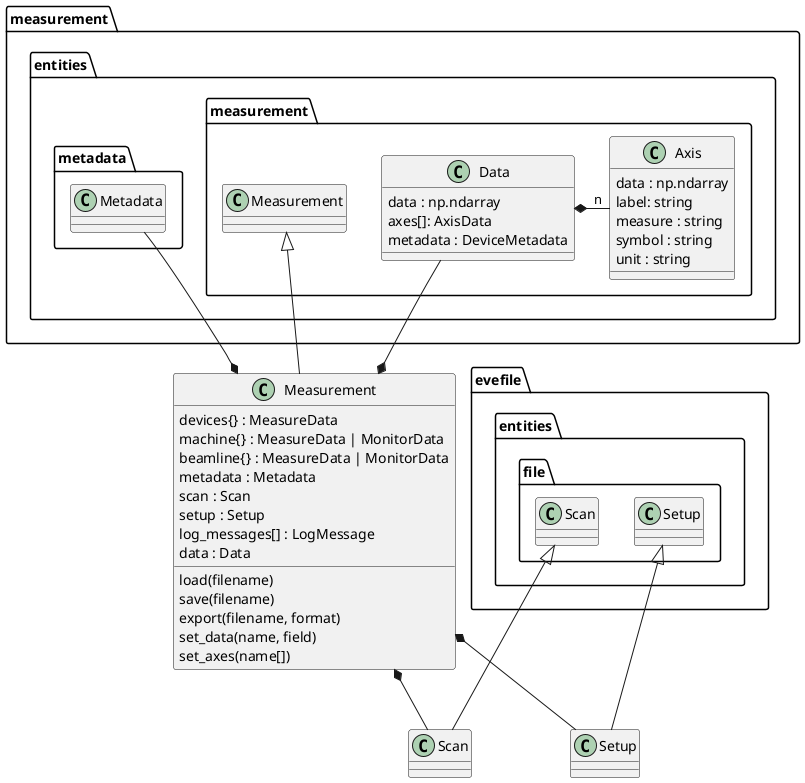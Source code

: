 @startuml
'https://plantuml.com/class-diagram

class Measurement extends measurement.entities.measurement.Measurement {
    devices{} : MeasureData
    machine{} : MeasureData | MonitorData
    beamline{} : MeasureData | MonitorData
    metadata : Metadata
    scan : Scan
    setup : Setup
    log_messages[] : LogMessage
    data : Data

    load(filename)
    save(filename)
    export(filename, format)
    set_data(name, field)
    set_axes(name[])
}

Measurement *-- measurement.entities.metadata.Metadata
Measurement *-- Scan
Measurement *-- Setup

class evefile.entities.file.Scan {
}

class evefile.entities.file.Setup {
}

class Scan extends evefile.entities.file.Scan

class Setup extends evefile.entities.file.Setup

class measurement.entities.measurement.Data {
    data : np.ndarray
    axes[]: AxisData
    metadata : DeviceMetadata
}

class measurement.entities.measurement.Axis {
    data : np.ndarray
    label: string
    measure : string
    symbol : string
    unit : string
}

Data *-"n" Axis

Data -* Measurement

measurement.entities.metadata.Metadata -[hidden]-> Measurement

measurement.entities.measurement.Data -[hidden]> Measurement

@enduml